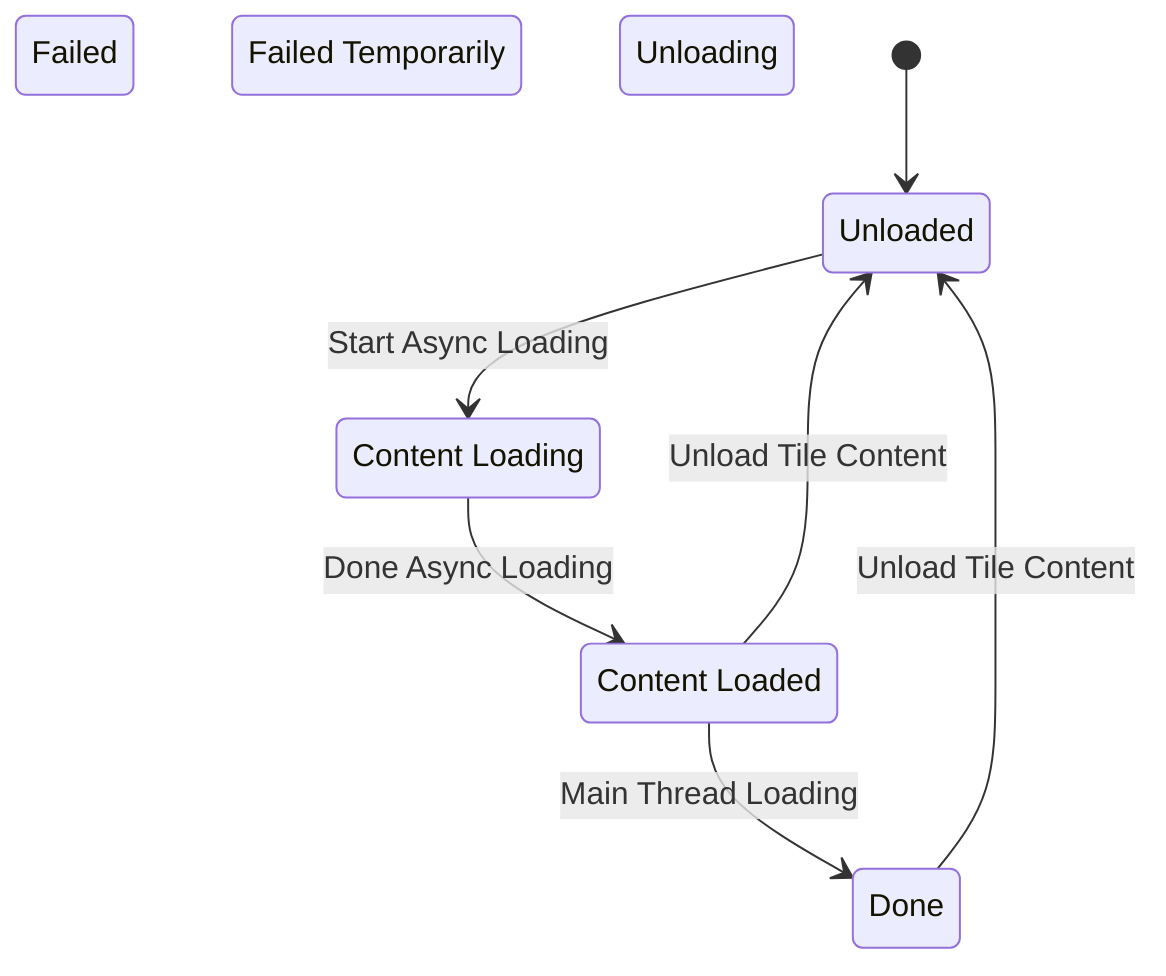 stateDiagram-v2
  unloaded : Unloaded
  contentLoading : Content Loading
  contentLoaded : Content Loaded
  done : Done
  failed : Failed
  failedTemp : Failed Temporarily
  unloading : Unloading
  [*] --> unloaded
  unloaded --> contentLoading: Start Async Loading
  contentLoading --> contentLoaded: Done Async Loading
  contentLoaded --> done: Main Thread Loading
  contentLoaded --> unloaded: Unload Tile Content
  done --> unloaded: Unload Tile Content